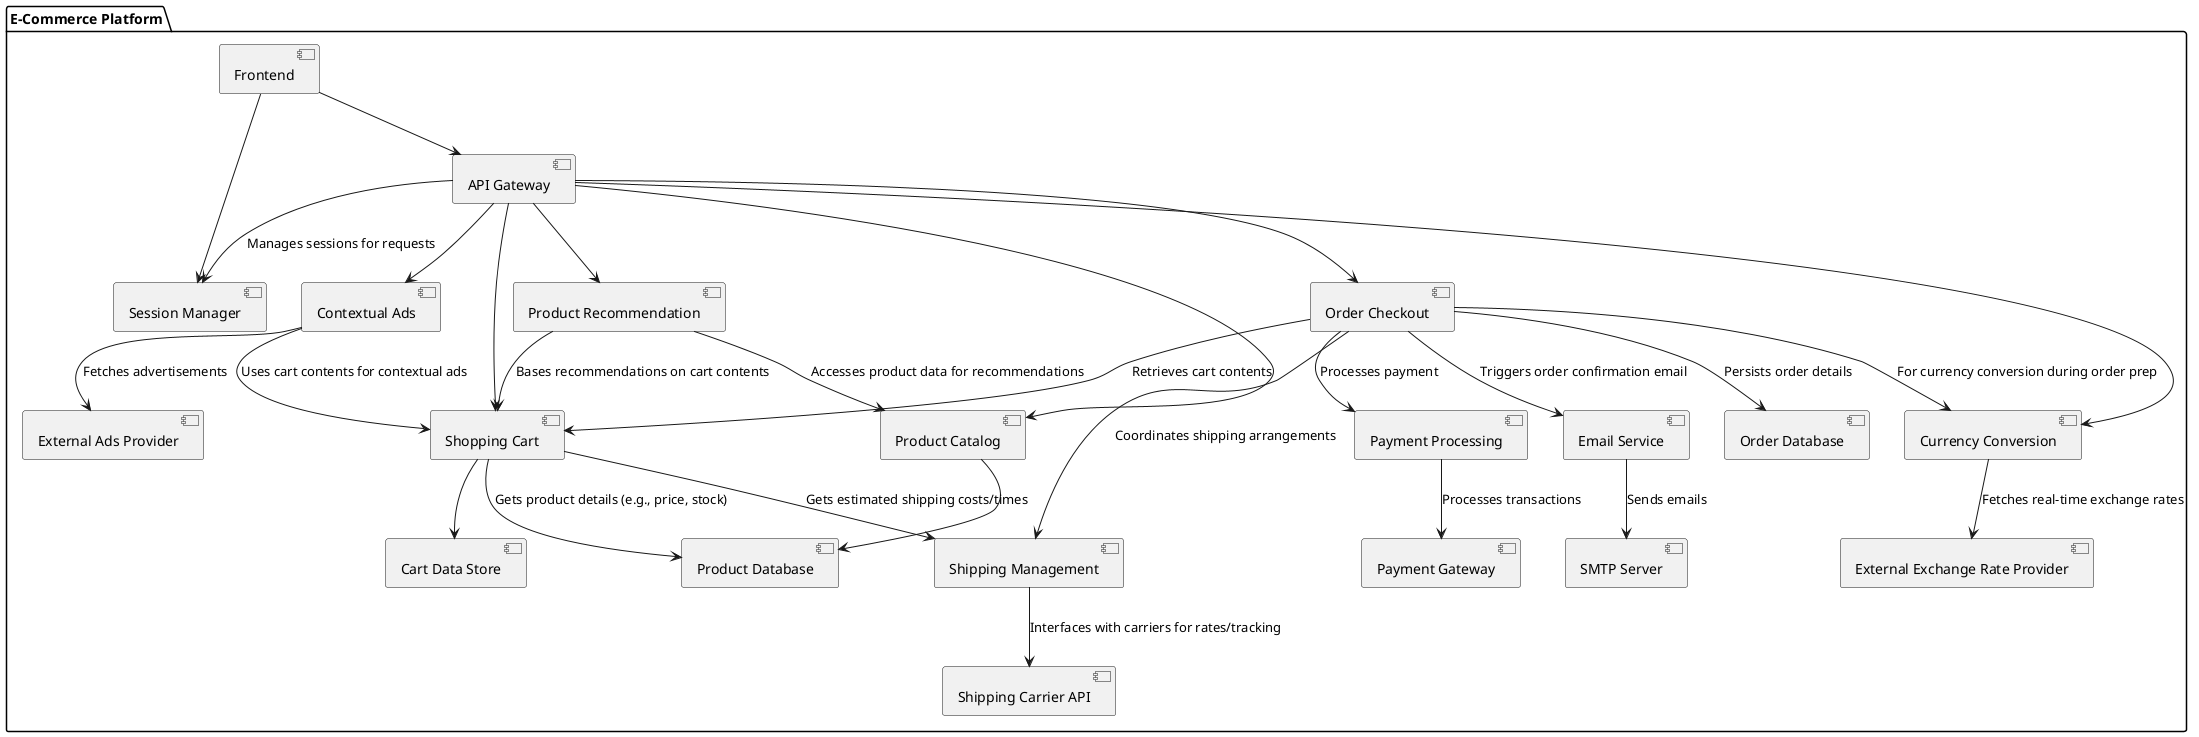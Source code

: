 @startuml
package "E-Commerce Platform" {

  [Frontend] as Frontend
  [Session Manager] as SessionManager
  [API Gateway] as API

  [Product Catalog] as Catalog
  [Shopping Cart] as Cart
  [Product Recommendation] as Recommendation
  [Contextual Ads] as Ads
  [Currency Conversion] as Currency
  [Order Checkout] as Checkout
  [Payment Processing] as Payment
  [Shipping Management] as Shipping
  [Email Service] as Email

  [Product Database] as ProductsDB
  [Cart Data Store] as CartStore
  [Order Database] as OrderDB

  [External Exchange Rate Provider] as FXProvider
  [Payment Gateway] as PaymentGateway
  [Shipping Carrier API] as ShippingCarrierAPI
  [External Ads Provider] as AdsProvider
  [SMTP Server] as SmtpServer

  ' User Interface Interactions
  Frontend --> API
  Frontend --> SessionManager

  ' API Gateway and Internal Services
  API --> SessionManager : Manages sessions for requests
  API --> Catalog
  API --> Cart
  API --> Recommendation
  API --> Ads
  API --> Currency
  API --> Checkout

  ' Core Service Data Flows
  Catalog --> ProductsDB
  Cart --> CartStore
  Cart --> ProductsDB : Gets product details (e.g., price, stock)
  Cart --> Shipping : Gets estimated shipping costs/times

  ' Recommendation and Ads Interactions
  Recommendation --> Catalog : Accesses product data for recommendations
  Recommendation --> Cart : Bases recommendations on cart contents
  Ads --> AdsProvider : Fetches advertisements
  Ads --> Cart : Uses cart contents for contextual ads

  ' Currency Conversion
  Currency --> FXProvider : Fetches real-time exchange rates

  ' Checkout Process Orchestration
  Checkout --> Cart : Retrieves cart contents
  Checkout --> Currency : For currency conversion during order prep
  Checkout --> Shipping : Coordinates shipping arrangements
  Checkout --> Payment : Processes payment
  Checkout --> Email : Triggers order confirmation email
  Checkout --> OrderDB : Persists order details

  ' External Service Integrations
  Payment --> PaymentGateway : Processes transactions
  Shipping --> ShippingCarrierAPI : Interfaces with carriers for rates/tracking
  Email --> SmtpServer : Sends emails
}
@enduml

